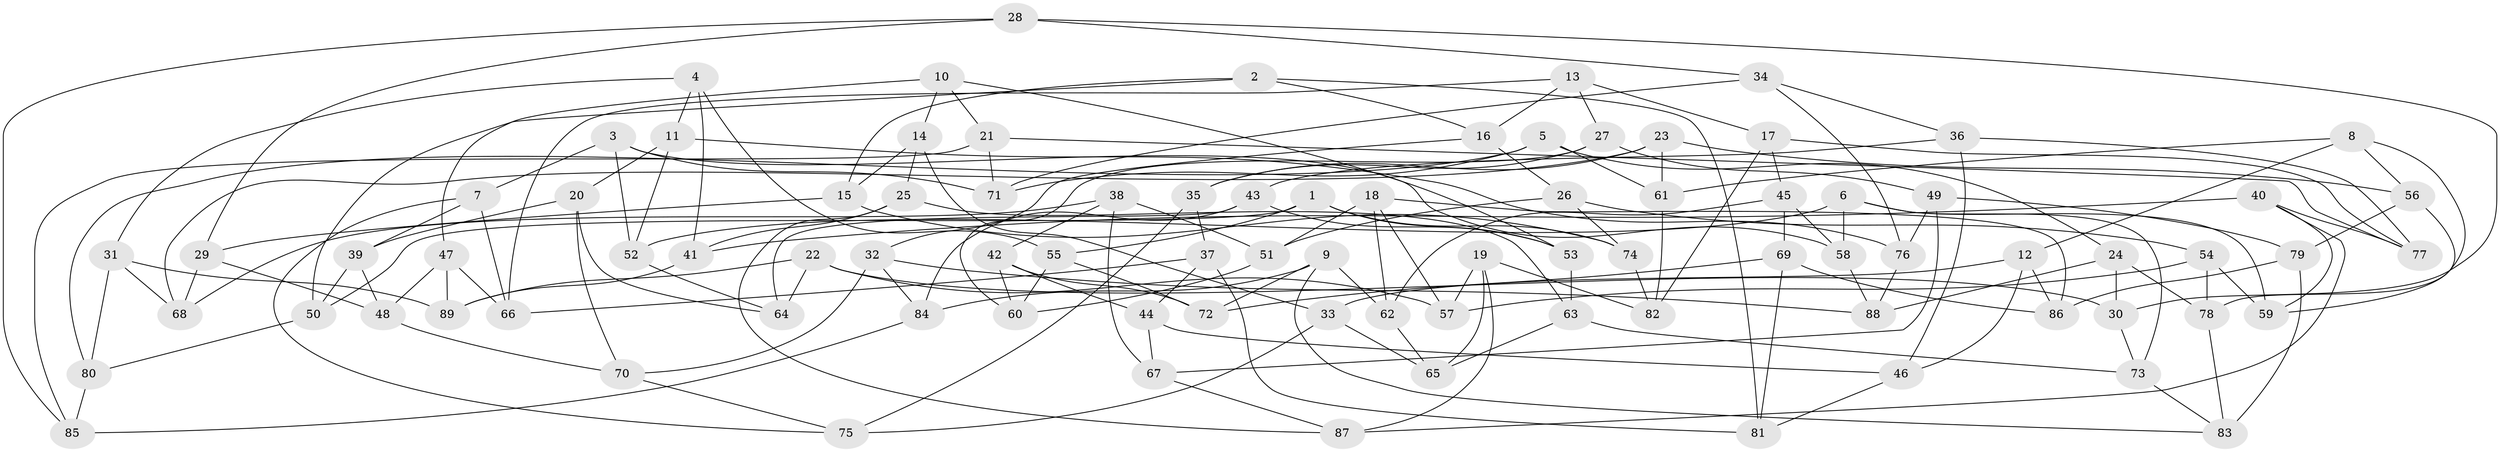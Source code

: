 // coarse degree distribution, {6: 0.5818181818181818, 4: 0.38181818181818183, 5: 0.03636363636363636}
// Generated by graph-tools (version 1.1) at 2025/42/03/06/25 10:42:25]
// undirected, 89 vertices, 178 edges
graph export_dot {
graph [start="1"]
  node [color=gray90,style=filled];
  1;
  2;
  3;
  4;
  5;
  6;
  7;
  8;
  9;
  10;
  11;
  12;
  13;
  14;
  15;
  16;
  17;
  18;
  19;
  20;
  21;
  22;
  23;
  24;
  25;
  26;
  27;
  28;
  29;
  30;
  31;
  32;
  33;
  34;
  35;
  36;
  37;
  38;
  39;
  40;
  41;
  42;
  43;
  44;
  45;
  46;
  47;
  48;
  49;
  50;
  51;
  52;
  53;
  54;
  55;
  56;
  57;
  58;
  59;
  60;
  61;
  62;
  63;
  64;
  65;
  66;
  67;
  68;
  69;
  70;
  71;
  72;
  73;
  74;
  75;
  76;
  77;
  78;
  79;
  80;
  81;
  82;
  83;
  84;
  85;
  86;
  87;
  88;
  89;
  1 -- 50;
  1 -- 55;
  1 -- 74;
  1 -- 53;
  2 -- 16;
  2 -- 50;
  2 -- 15;
  2 -- 81;
  3 -- 7;
  3 -- 52;
  3 -- 71;
  3 -- 58;
  4 -- 41;
  4 -- 11;
  4 -- 31;
  4 -- 55;
  5 -- 71;
  5 -- 24;
  5 -- 80;
  5 -- 61;
  6 -- 58;
  6 -- 52;
  6 -- 73;
  6 -- 59;
  7 -- 66;
  7 -- 75;
  7 -- 39;
  8 -- 12;
  8 -- 78;
  8 -- 56;
  8 -- 61;
  9 -- 83;
  9 -- 72;
  9 -- 62;
  9 -- 84;
  10 -- 47;
  10 -- 53;
  10 -- 21;
  10 -- 14;
  11 -- 52;
  11 -- 20;
  11 -- 76;
  12 -- 33;
  12 -- 86;
  12 -- 46;
  13 -- 16;
  13 -- 27;
  13 -- 17;
  13 -- 66;
  14 -- 33;
  14 -- 15;
  14 -- 25;
  15 -- 74;
  15 -- 29;
  16 -- 26;
  16 -- 32;
  17 -- 77;
  17 -- 82;
  17 -- 45;
  18 -- 51;
  18 -- 86;
  18 -- 57;
  18 -- 62;
  19 -- 82;
  19 -- 65;
  19 -- 57;
  19 -- 87;
  20 -- 39;
  20 -- 64;
  20 -- 70;
  21 -- 77;
  21 -- 71;
  21 -- 85;
  22 -- 64;
  22 -- 57;
  22 -- 89;
  22 -- 30;
  23 -- 61;
  23 -- 56;
  23 -- 35;
  23 -- 68;
  24 -- 88;
  24 -- 78;
  24 -- 30;
  25 -- 87;
  25 -- 41;
  25 -- 63;
  26 -- 74;
  26 -- 51;
  26 -- 54;
  27 -- 35;
  27 -- 49;
  27 -- 60;
  28 -- 29;
  28 -- 30;
  28 -- 85;
  28 -- 34;
  29 -- 68;
  29 -- 48;
  30 -- 73;
  31 -- 80;
  31 -- 68;
  31 -- 89;
  32 -- 84;
  32 -- 70;
  32 -- 88;
  33 -- 65;
  33 -- 75;
  34 -- 71;
  34 -- 36;
  34 -- 76;
  35 -- 37;
  35 -- 75;
  36 -- 46;
  36 -- 43;
  36 -- 77;
  37 -- 44;
  37 -- 81;
  37 -- 66;
  38 -- 68;
  38 -- 51;
  38 -- 42;
  38 -- 67;
  39 -- 48;
  39 -- 50;
  40 -- 41;
  40 -- 77;
  40 -- 59;
  40 -- 87;
  41 -- 89;
  42 -- 60;
  42 -- 72;
  42 -- 44;
  43 -- 84;
  43 -- 64;
  43 -- 53;
  44 -- 46;
  44 -- 67;
  45 -- 62;
  45 -- 58;
  45 -- 69;
  46 -- 81;
  47 -- 66;
  47 -- 89;
  47 -- 48;
  48 -- 70;
  49 -- 67;
  49 -- 79;
  49 -- 76;
  50 -- 80;
  51 -- 60;
  52 -- 64;
  53 -- 63;
  54 -- 78;
  54 -- 59;
  54 -- 57;
  55 -- 60;
  55 -- 72;
  56 -- 59;
  56 -- 79;
  58 -- 88;
  61 -- 82;
  62 -- 65;
  63 -- 65;
  63 -- 73;
  67 -- 87;
  69 -- 72;
  69 -- 86;
  69 -- 81;
  70 -- 75;
  73 -- 83;
  74 -- 82;
  76 -- 88;
  78 -- 83;
  79 -- 86;
  79 -- 83;
  80 -- 85;
  84 -- 85;
}
